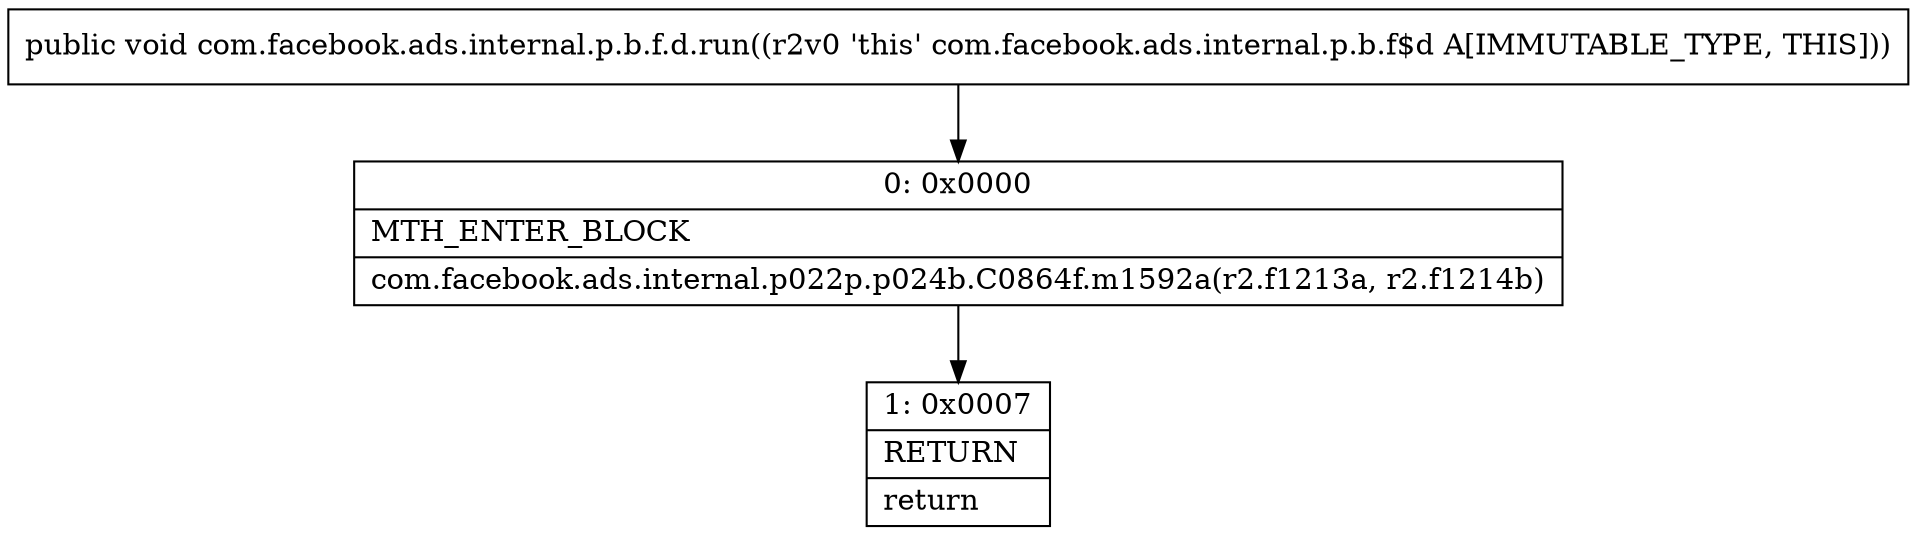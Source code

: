 digraph "CFG forcom.facebook.ads.internal.p.b.f.d.run()V" {
Node_0 [shape=record,label="{0\:\ 0x0000|MTH_ENTER_BLOCK\l|com.facebook.ads.internal.p022p.p024b.C0864f.m1592a(r2.f1213a, r2.f1214b)\l}"];
Node_1 [shape=record,label="{1\:\ 0x0007|RETURN\l|return\l}"];
MethodNode[shape=record,label="{public void com.facebook.ads.internal.p.b.f.d.run((r2v0 'this' com.facebook.ads.internal.p.b.f$d A[IMMUTABLE_TYPE, THIS])) }"];
MethodNode -> Node_0;
Node_0 -> Node_1;
}

